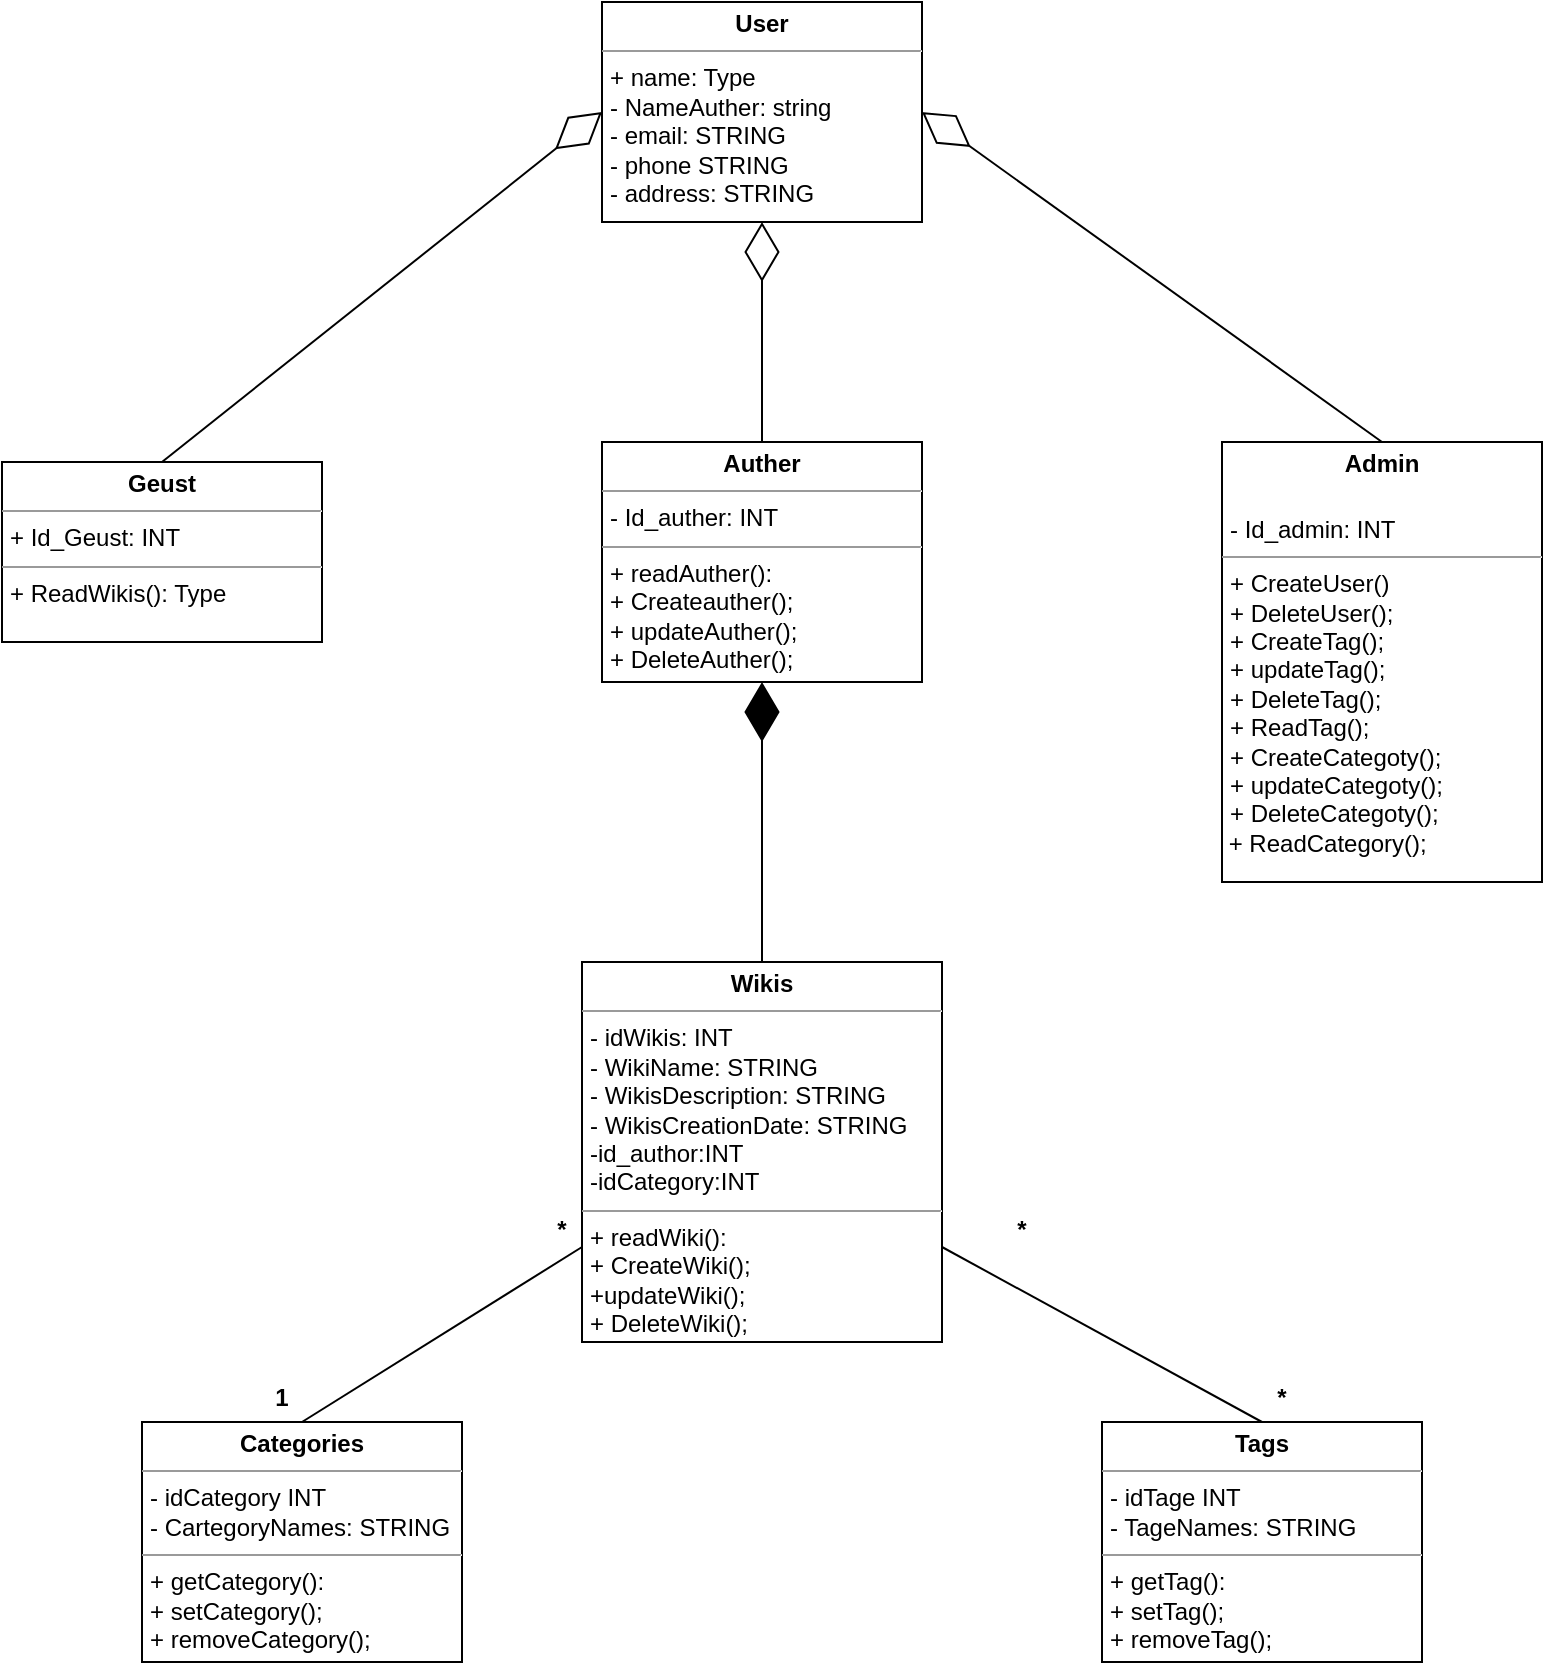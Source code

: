 <mxfile>
    <diagram id="SlpoGTQaPwdz3aG6a4Iv" name="Page-1">
        <mxGraphModel dx="1002" dy="1011" grid="1" gridSize="10" guides="1" tooltips="1" connect="1" arrows="1" fold="1" page="0" pageScale="1" pageWidth="850" pageHeight="1100" math="0" shadow="0">
            <root>
                <mxCell id="0"/>
                <mxCell id="1" parent="0"/>
                <mxCell id="2" value="&lt;p style=&quot;margin:0px;margin-top:4px;text-align:center;&quot;&gt;&lt;b&gt;Tags&lt;/b&gt;&lt;/p&gt;&lt;hr size=&quot;1&quot;&gt;&lt;p style=&quot;margin:0px;margin-left:4px;&quot;&gt;- idTage INT&lt;/p&gt;&lt;p style=&quot;margin:0px;margin-left:4px;&quot;&gt;- TageNames: STRING&lt;/p&gt;&lt;hr size=&quot;1&quot;&gt;&lt;p style=&quot;margin:0px;margin-left:4px;&quot;&gt;+ getTag():&lt;/p&gt;&lt;p style=&quot;margin:0px;margin-left:4px;&quot;&gt;+ setTag();&lt;/p&gt;&lt;p style=&quot;margin:0px;margin-left:4px;&quot;&gt;+ removeTag();&lt;/p&gt;" style="verticalAlign=top;align=left;overflow=fill;fontSize=12;fontFamily=Helvetica;html=1;" vertex="1" parent="1">
                    <mxGeometry x="630" y="440" width="160" height="120" as="geometry"/>
                </mxCell>
                <mxCell id="4" style="edgeStyle=none;html=1;exitX=0.5;exitY=0;exitDx=0;exitDy=0;endArrow=none;endFill=0;entryX=0;entryY=0.75;entryDx=0;entryDy=0;" edge="1" parent="1" source="3" target="5">
                    <mxGeometry relative="1" as="geometry">
                        <mxPoint x="340" y="290" as="targetPoint"/>
                    </mxGeometry>
                </mxCell>
                <mxCell id="3" value="&lt;p style=&quot;margin:0px;margin-top:4px;text-align:center;&quot;&gt;&lt;b&gt;Categories&lt;/b&gt;&lt;/p&gt;&lt;hr size=&quot;1&quot;&gt;&lt;p style=&quot;margin:0px;margin-left:4px;&quot;&gt;- idCategory INT&lt;/p&gt;&lt;p style=&quot;margin:0px;margin-left:4px;&quot;&gt;- CartegoryNames: STRING&lt;/p&gt;&lt;hr size=&quot;1&quot;&gt;&lt;p style=&quot;margin:0px;margin-left:4px;&quot;&gt;+ getCategory():&lt;/p&gt;&lt;p style=&quot;margin:0px;margin-left:4px;&quot;&gt;+ setCategory();&lt;/p&gt;&lt;p style=&quot;margin:0px;margin-left:4px;&quot;&gt;+ removeCategory();&lt;/p&gt;" style="verticalAlign=top;align=left;overflow=fill;fontSize=12;fontFamily=Helvetica;html=1;" vertex="1" parent="1">
                    <mxGeometry x="150" y="440" width="160" height="120" as="geometry"/>
                </mxCell>
                <mxCell id="6" style="edgeStyle=none;html=1;exitX=1;exitY=0.75;exitDx=0;exitDy=0;entryX=0.5;entryY=0;entryDx=0;entryDy=0;endArrow=none;endFill=0;" edge="1" parent="1" source="5" target="2">
                    <mxGeometry relative="1" as="geometry"/>
                </mxCell>
                <mxCell id="7" style="edgeStyle=none;html=1;exitX=0.5;exitY=0;exitDx=0;exitDy=0;endArrow=diamondThin;endFill=1;startArrow=none;startFill=0;strokeWidth=1;endSize=27;" edge="1" parent="1" source="5" target="8">
                    <mxGeometry relative="1" as="geometry">
                        <mxPoint x="460" y="50" as="targetPoint"/>
                    </mxGeometry>
                </mxCell>
                <mxCell id="5" value="&lt;p style=&quot;margin:0px;margin-top:4px;text-align:center;&quot;&gt;&lt;b&gt;Wikis&lt;/b&gt;&lt;/p&gt;&lt;hr size=&quot;1&quot;&gt;&lt;p style=&quot;margin:0px;margin-left:4px;&quot;&gt;- idWikis: INT&lt;/p&gt;&lt;p style=&quot;margin:0px;margin-left:4px;&quot;&gt;- WikiName: STRING&lt;/p&gt;&lt;p style=&quot;margin:0px;margin-left:4px;&quot;&gt;- WikisDescription: STRING&lt;/p&gt;&lt;p style=&quot;margin:0px;margin-left:4px;&quot;&gt;- WikisCreationDate: STRING&lt;/p&gt;&lt;p style=&quot;margin:0px;margin-left:4px;&quot;&gt;-id_author:INT&lt;/p&gt;&lt;p style=&quot;margin:0px;margin-left:4px;&quot;&gt;-idCategory:INT&lt;/p&gt;&lt;hr size=&quot;1&quot;&gt;&lt;p style=&quot;margin:0px;margin-left:4px;&quot;&gt;+ readWiki():&lt;/p&gt;&lt;p style=&quot;margin:0px;margin-left:4px;&quot;&gt;+ CreateWiki();&lt;/p&gt;&lt;p style=&quot;margin:0px;margin-left:4px;&quot;&gt;+updateWiki();&lt;/p&gt;&lt;p style=&quot;margin:0px;margin-left:4px;&quot;&gt;+ DeleteWiki();&lt;/p&gt;" style="verticalAlign=top;align=left;overflow=fill;fontSize=12;fontFamily=Helvetica;html=1;" vertex="1" parent="1">
                    <mxGeometry x="370" y="210" width="180" height="190" as="geometry"/>
                </mxCell>
                <mxCell id="9" style="edgeStyle=none;html=1;exitX=0.5;exitY=0;exitDx=0;exitDy=0;strokeWidth=1;startArrow=none;startFill=0;endArrow=diamondThin;endFill=0;endSize=27;" edge="1" parent="1" source="8" target="10">
                    <mxGeometry relative="1" as="geometry">
                        <mxPoint x="460" y="-190" as="targetPoint"/>
                    </mxGeometry>
                </mxCell>
                <mxCell id="8" value="&lt;p style=&quot;margin:0px;margin-top:4px;text-align:center;&quot;&gt;&lt;b&gt;Auther&lt;/b&gt;&lt;/p&gt;&lt;hr size=&quot;1&quot;&gt;&lt;p style=&quot;margin:0px;margin-left:4px;&quot;&gt;- Id_auther: INT&lt;/p&gt;&lt;hr size=&quot;1&quot;&gt;&lt;p style=&quot;margin: 0px 0px 0px 4px;&quot;&gt;+ readAuther():&lt;/p&gt;&lt;p style=&quot;margin: 0px 0px 0px 4px;&quot;&gt;+ Createauther();&lt;/p&gt;&lt;p style=&quot;margin: 0px 0px 0px 4px;&quot;&gt;+ updateAuther();&lt;/p&gt;&lt;p style=&quot;margin: 0px 0px 0px 4px;&quot;&gt;+ DeleteAuther();&lt;/p&gt;" style="verticalAlign=top;align=left;overflow=fill;fontSize=12;fontFamily=Helvetica;html=1;" vertex="1" parent="1">
                    <mxGeometry x="380" y="-50" width="160" height="120" as="geometry"/>
                </mxCell>
                <mxCell id="10" value="&lt;p style=&quot;margin:0px;margin-top:4px;text-align:center;&quot;&gt;&lt;b&gt;User&lt;/b&gt;&lt;/p&gt;&lt;hr size=&quot;1&quot;&gt;&lt;p style=&quot;margin:0px;margin-left:4px;&quot;&gt;+ name: Type&lt;/p&gt;&lt;p style=&quot;margin: 0px 0px 0px 4px;&quot;&gt;- NameAuther: string&lt;/p&gt;&lt;p style=&quot;margin: 0px 0px 0px 4px;&quot;&gt;- email: STRING&lt;/p&gt;&lt;p style=&quot;margin: 0px 0px 0px 4px;&quot;&gt;- phone STRING&lt;/p&gt;&lt;p style=&quot;margin: 0px 0px 0px 4px;&quot;&gt;- address: STRING&lt;/p&gt;&lt;p style=&quot;margin: 0px 0px 0px 4px;&quot;&gt;&lt;br&gt;&lt;/p&gt;" style="verticalAlign=top;align=left;overflow=fill;fontSize=12;fontFamily=Helvetica;html=1;" vertex="1" parent="1">
                    <mxGeometry x="380" y="-270" width="160" height="110" as="geometry"/>
                </mxCell>
                <mxCell id="12" style="edgeStyle=none;html=1;exitX=0.5;exitY=0;exitDx=0;exitDy=0;entryX=0;entryY=0.5;entryDx=0;entryDy=0;strokeWidth=1;startArrow=none;startFill=0;endArrow=diamondThin;endFill=0;endSize=27;" edge="1" parent="1" source="11" target="10">
                    <mxGeometry relative="1" as="geometry"/>
                </mxCell>
                <mxCell id="11" value="&lt;p style=&quot;margin:0px;margin-top:4px;text-align:center;&quot;&gt;&lt;b&gt;Geust&lt;/b&gt;&lt;/p&gt;&lt;hr size=&quot;1&quot;&gt;&lt;p style=&quot;margin:0px;margin-left:4px;&quot;&gt;+ Id_Geust: INT&lt;/p&gt;&lt;hr size=&quot;1&quot;&gt;&lt;p style=&quot;margin:0px;margin-left:4px;&quot;&gt;+ ReadWikis(): Type&lt;/p&gt;" style="verticalAlign=top;align=left;overflow=fill;fontSize=12;fontFamily=Helvetica;html=1;" vertex="1" parent="1">
                    <mxGeometry x="80" y="-40" width="160" height="90" as="geometry"/>
                </mxCell>
                <mxCell id="14" style="edgeStyle=none;html=1;exitX=0.5;exitY=0;exitDx=0;exitDy=0;entryX=1;entryY=0.5;entryDx=0;entryDy=0;strokeWidth=1;startArrow=none;startFill=0;endArrow=diamondThin;endFill=0;endSize=27;" edge="1" parent="1" source="13" target="10">
                    <mxGeometry relative="1" as="geometry"/>
                </mxCell>
                <mxCell id="13" value="&lt;p style=&quot;margin:0px;margin-top:4px;text-align:center;&quot;&gt;&lt;b&gt;Admin&lt;/b&gt;&lt;/p&gt;&lt;p style=&quot;margin:0px;margin-top:4px;text-align:center;&quot;&gt;&lt;b&gt;&lt;br&gt;&lt;/b&gt;&lt;/p&gt;&lt;p style=&quot;margin:0px;margin-left:4px;&quot;&gt;- Id_admin: INT&lt;/p&gt;&lt;hr size=&quot;1&quot;&gt;&lt;p style=&quot;margin:0px;margin-left:4px;&quot;&gt;+ CreateUser()&lt;/p&gt;&lt;p style=&quot;margin:0px;margin-left:4px;&quot;&gt;+ DeleteUser();&lt;/p&gt;&lt;p style=&quot;margin:0px;margin-left:4px;&quot;&gt;+ CreateTag();&lt;/p&gt;&lt;p style=&quot;margin:0px;margin-left:4px;&quot;&gt;+ updateTag();&lt;/p&gt;&lt;p style=&quot;margin:0px;margin-left:4px;&quot;&gt;+ DeleteTag();&lt;/p&gt;&lt;p style=&quot;margin:0px;margin-left:4px;&quot;&gt;+ ReadTag();&lt;/p&gt;&lt;p style=&quot;margin: 0px 0px 0px 4px;&quot;&gt;+ CreateCategoty();&lt;/p&gt;&lt;p style=&quot;margin: 0px 0px 0px 4px;&quot;&gt;+ updateCategoty();&lt;/p&gt;&lt;p style=&quot;margin: 0px 0px 0px 4px;&quot;&gt;+ DeleteCategoty();&lt;/p&gt;&lt;p style=&quot;margin: 0px 0px 0px 4px;&quot;&gt;&lt;/p&gt;&amp;nbsp;+ ReadCategory();" style="verticalAlign=top;align=left;overflow=fill;fontSize=12;fontFamily=Helvetica;html=1;" vertex="1" parent="1">
                    <mxGeometry x="690" y="-50" width="160" height="220" as="geometry"/>
                </mxCell>
                <mxCell id="15" value="*" style="text;align=center;fontStyle=1;verticalAlign=middle;spacingLeft=3;spacingRight=3;strokeColor=none;rotatable=0;points=[[0,0.5],[1,0.5]];portConstraint=eastwest;" vertex="1" parent="1">
                    <mxGeometry x="550" y="330" width="80" height="26" as="geometry"/>
                </mxCell>
                <mxCell id="16" value="*" style="text;align=center;fontStyle=1;verticalAlign=middle;spacingLeft=3;spacingRight=3;strokeColor=none;rotatable=0;points=[[0,0.5],[1,0.5]];portConstraint=eastwest;" vertex="1" parent="1">
                    <mxGeometry x="680" y="414" width="80" height="26" as="geometry"/>
                </mxCell>
                <mxCell id="17" value="*" style="text;align=center;fontStyle=1;verticalAlign=middle;spacingLeft=3;spacingRight=3;strokeColor=none;rotatable=0;points=[[0,0.5],[1,0.5]];portConstraint=eastwest;" vertex="1" parent="1">
                    <mxGeometry x="320" y="330" width="80" height="26" as="geometry"/>
                </mxCell>
                <mxCell id="18" value="1" style="text;align=center;fontStyle=1;verticalAlign=middle;spacingLeft=3;spacingRight=3;strokeColor=none;rotatable=0;points=[[0,0.5],[1,0.5]];portConstraint=eastwest;" vertex="1" parent="1">
                    <mxGeometry x="180" y="414" width="80" height="26" as="geometry"/>
                </mxCell>
            </root>
        </mxGraphModel>
    </diagram>
</mxfile>